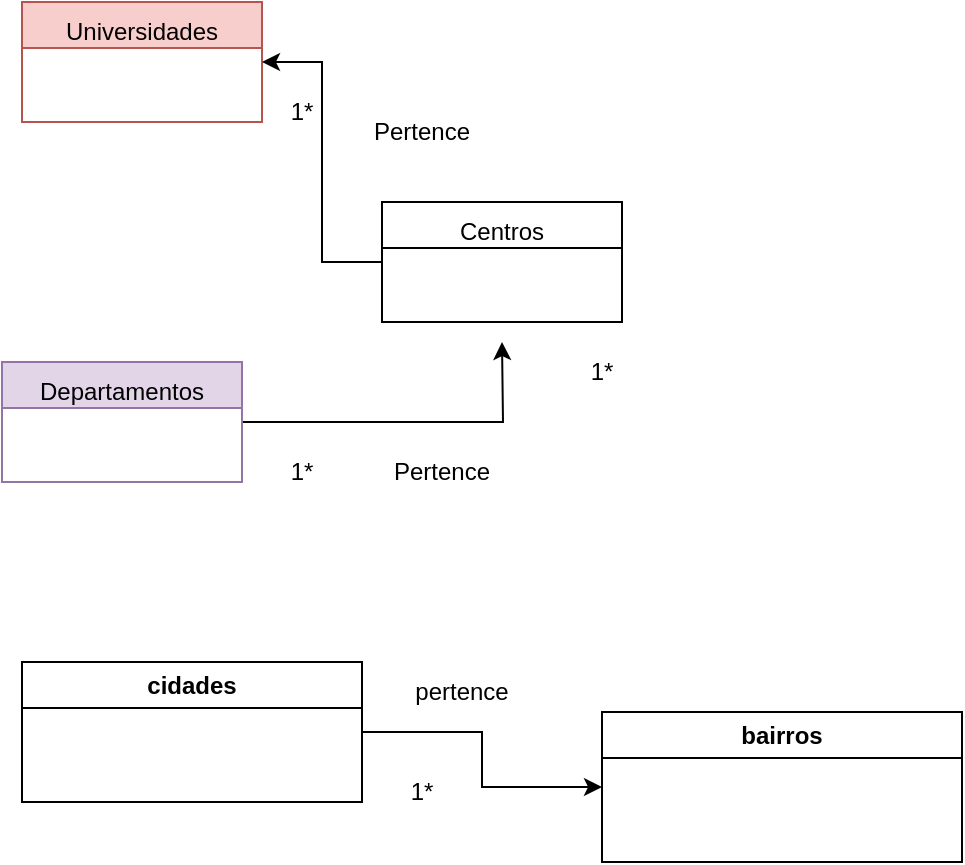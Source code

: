 <mxfile version="24.0.7" type="github">
  <diagram name="Página-1" id="SwxlWI-hRNxbbMH30F1f">
    <mxGraphModel dx="1050" dy="577" grid="1" gridSize="10" guides="1" tooltips="1" connect="1" arrows="1" fold="1" page="1" pageScale="1" pageWidth="827" pageHeight="1169" math="0" shadow="0">
      <root>
        <mxCell id="0" />
        <mxCell id="1" parent="0" />
        <mxCell id="aVFccY6H2cWv7lFHtglz-1" value="" style="rounded=0;whiteSpace=wrap;html=1;fillColor=#f8cecc;strokeColor=#b85450;shape=swimlane;fontStyle=1;startSize=23;" vertex="1" parent="1">
          <mxGeometry x="50" y="30" width="120" height="60" as="geometry" />
        </mxCell>
        <mxCell id="aVFccY6H2cWv7lFHtglz-2" value="Universidades" style="text;html=1;align=center;verticalAlign=middle;whiteSpace=wrap;rounded=0;" vertex="1" parent="aVFccY6H2cWv7lFHtglz-1">
          <mxGeometry x="30" width="60" height="30" as="geometry" />
        </mxCell>
        <mxCell id="aVFccY6H2cWv7lFHtglz-4" value="1*" style="text;html=1;align=center;verticalAlign=middle;whiteSpace=wrap;rounded=0;" vertex="1" parent="1">
          <mxGeometry x="160" y="70" width="60" height="30" as="geometry" />
        </mxCell>
        <mxCell id="aVFccY6H2cWv7lFHtglz-13" style="edgeStyle=orthogonalEdgeStyle;rounded=0;orthogonalLoop=1;jettySize=auto;html=1;" edge="1" parent="1" source="aVFccY6H2cWv7lFHtglz-5">
          <mxGeometry relative="1" as="geometry">
            <mxPoint x="290" y="200" as="targetPoint" />
          </mxGeometry>
        </mxCell>
        <mxCell id="aVFccY6H2cWv7lFHtglz-5" value="" style="rounded=0;whiteSpace=wrap;html=1;fillColor=#e1d5e7;strokeColor=#9673a6;shape=swimlane;fontStyle=1;startSize=23;" vertex="1" parent="1">
          <mxGeometry x="40" y="210" width="120" height="60" as="geometry" />
        </mxCell>
        <mxCell id="aVFccY6H2cWv7lFHtglz-6" value="Departamentos" style="text;html=1;align=center;verticalAlign=middle;whiteSpace=wrap;rounded=0;" vertex="1" parent="aVFccY6H2cWv7lFHtglz-5">
          <mxGeometry x="30" width="60" height="30" as="geometry" />
        </mxCell>
        <mxCell id="aVFccY6H2cWv7lFHtglz-7" value="1*" style="text;html=1;align=center;verticalAlign=middle;whiteSpace=wrap;rounded=0;" vertex="1" parent="1">
          <mxGeometry x="160" y="250" width="60" height="30" as="geometry" />
        </mxCell>
        <mxCell id="aVFccY6H2cWv7lFHtglz-8" value="Pertence" style="text;html=1;align=center;verticalAlign=middle;whiteSpace=wrap;rounded=0;" vertex="1" parent="1">
          <mxGeometry x="220" y="80" width="60" height="30" as="geometry" />
        </mxCell>
        <mxCell id="aVFccY6H2cWv7lFHtglz-14" style="edgeStyle=orthogonalEdgeStyle;rounded=0;orthogonalLoop=1;jettySize=auto;html=1;entryX=1;entryY=0.5;entryDx=0;entryDy=0;" edge="1" parent="1" source="aVFccY6H2cWv7lFHtglz-12" target="aVFccY6H2cWv7lFHtglz-1">
          <mxGeometry relative="1" as="geometry" />
        </mxCell>
        <mxCell id="aVFccY6H2cWv7lFHtglz-12" value="" style="rounded=0;whiteSpace=wrap;html=1;shape=swimlane;fontStyle=1;startSize=23;" vertex="1" parent="1">
          <mxGeometry x="230" y="130" width="120" height="60" as="geometry" />
        </mxCell>
        <mxCell id="aVFccY6H2cWv7lFHtglz-17" value="Centros" style="text;html=1;align=center;verticalAlign=middle;whiteSpace=wrap;rounded=0;" vertex="1" parent="aVFccY6H2cWv7lFHtglz-12">
          <mxGeometry x="30" width="60" height="30" as="geometry" />
        </mxCell>
        <mxCell id="aVFccY6H2cWv7lFHtglz-15" value="1*" style="text;html=1;align=center;verticalAlign=middle;whiteSpace=wrap;rounded=0;" vertex="1" parent="1">
          <mxGeometry x="310" y="200" width="60" height="30" as="geometry" />
        </mxCell>
        <mxCell id="aVFccY6H2cWv7lFHtglz-19" value="Pertence" style="text;html=1;align=center;verticalAlign=middle;whiteSpace=wrap;rounded=0;" vertex="1" parent="1">
          <mxGeometry x="230" y="250" width="60" height="30" as="geometry" />
        </mxCell>
        <mxCell id="aVFccY6H2cWv7lFHtglz-27" style="edgeStyle=orthogonalEdgeStyle;rounded=0;orthogonalLoop=1;jettySize=auto;html=1;exitX=1;exitY=0.5;exitDx=0;exitDy=0;entryX=0;entryY=0.5;entryDx=0;entryDy=0;" edge="1" parent="1" source="aVFccY6H2cWv7lFHtglz-24" target="aVFccY6H2cWv7lFHtglz-26">
          <mxGeometry relative="1" as="geometry" />
        </mxCell>
        <mxCell id="aVFccY6H2cWv7lFHtglz-24" value="cidades" style="swimlane;whiteSpace=wrap;html=1;" vertex="1" parent="1">
          <mxGeometry x="50" y="360" width="170" height="70" as="geometry" />
        </mxCell>
        <mxCell id="aVFccY6H2cWv7lFHtglz-26" value="bairros" style="swimlane;whiteSpace=wrap;html=1;" vertex="1" parent="1">
          <mxGeometry x="340" y="385" width="180" height="75" as="geometry" />
        </mxCell>
        <mxCell id="aVFccY6H2cWv7lFHtglz-28" value="pertence" style="text;html=1;align=center;verticalAlign=middle;whiteSpace=wrap;rounded=0;" vertex="1" parent="1">
          <mxGeometry x="240" y="360" width="60" height="30" as="geometry" />
        </mxCell>
        <mxCell id="aVFccY6H2cWv7lFHtglz-30" value="1*" style="text;html=1;align=center;verticalAlign=middle;whiteSpace=wrap;rounded=0;" vertex="1" parent="1">
          <mxGeometry x="220" y="410" width="60" height="30" as="geometry" />
        </mxCell>
      </root>
    </mxGraphModel>
  </diagram>
</mxfile>
